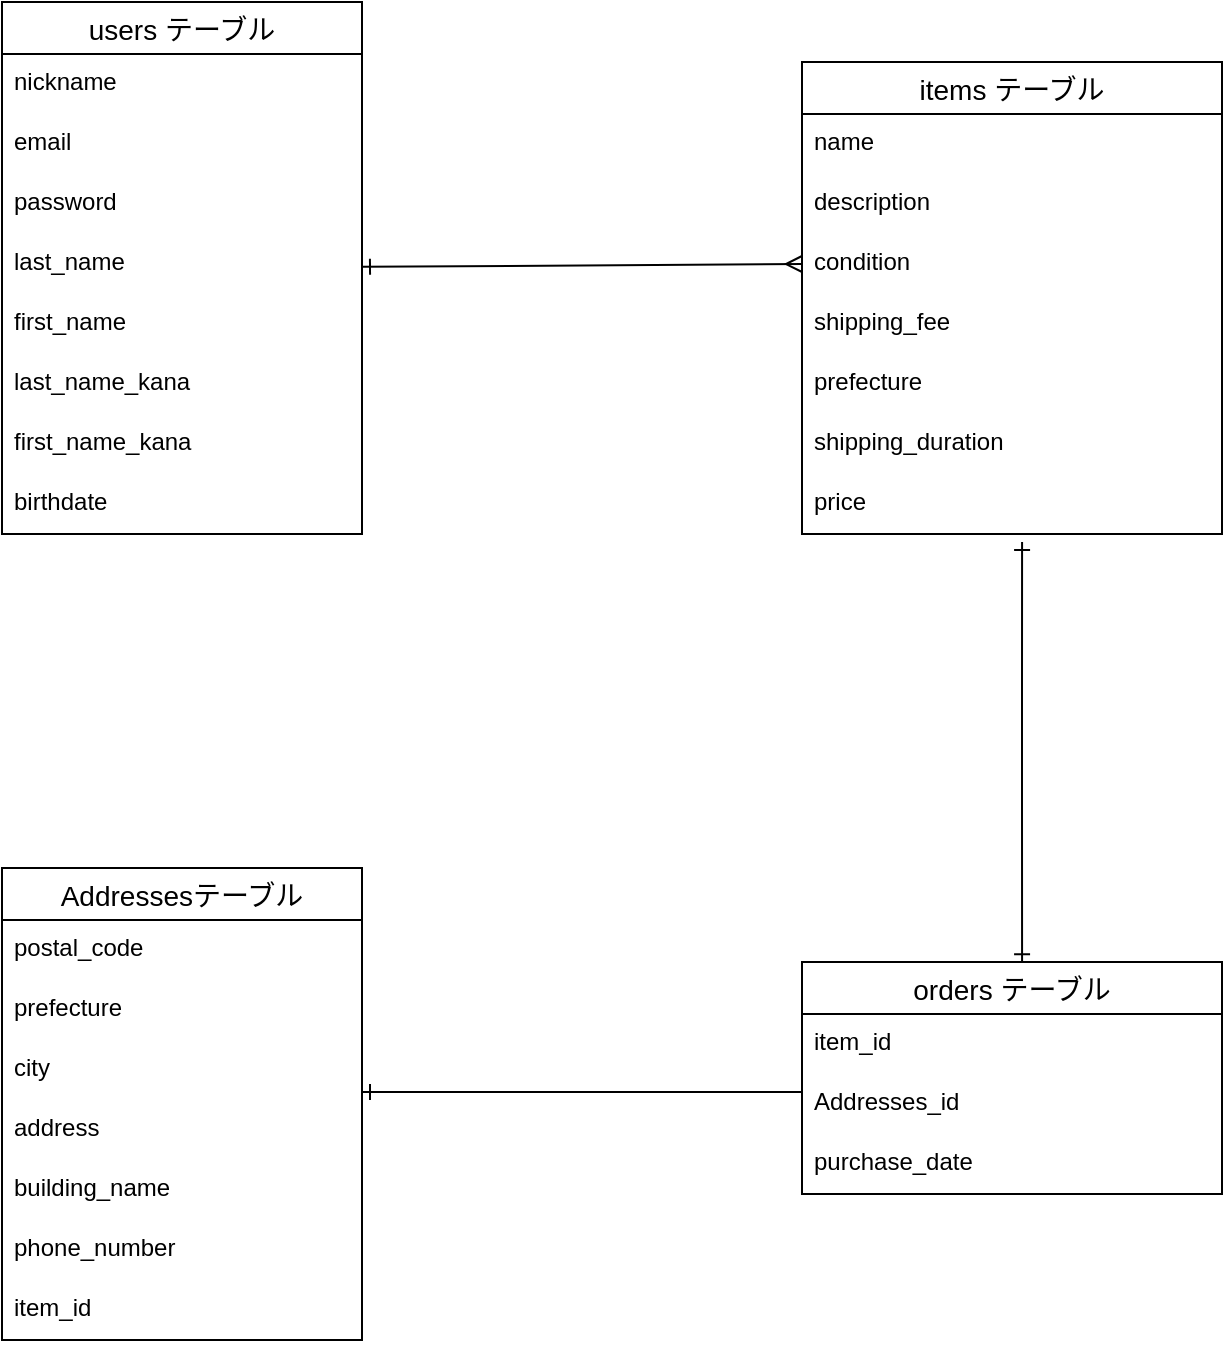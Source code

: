 <mxfile>
    <diagram id="z_zY_0N-MZe1WXoZ14JC" name="ページ1">
        <mxGraphModel dx="771" dy="926" grid="1" gridSize="10" guides="1" tooltips="1" connect="1" arrows="1" fold="1" page="1" pageScale="1" pageWidth="827" pageHeight="1169" math="0" shadow="0">
            <root>
                <mxCell id="0"/>
                <mxCell id="1" parent="0"/>
                <mxCell id="P7BpGJGPe-Lmx-WfWaYg-53" value="users テーブル" style="swimlane;fontStyle=0;childLayout=stackLayout;horizontal=1;startSize=26;horizontalStack=0;resizeParent=1;resizeParentMax=0;resizeLast=0;collapsible=1;marginBottom=0;align=center;fontSize=14;sketch=0;hachureGap=4;jiggle=2;curveFitting=1;fontFamily=Helvetica;" parent="1" vertex="1">
                    <mxGeometry x="40" y="10" width="180" height="266" as="geometry"/>
                </mxCell>
                <mxCell id="P7BpGJGPe-Lmx-WfWaYg-54" value="nickname" style="text;strokeColor=none;fillColor=none;spacingLeft=4;spacingRight=4;overflow=hidden;rotatable=0;points=[[0,0.5],[1,0.5]];portConstraint=eastwest;fontSize=12;sketch=0;hachureGap=4;jiggle=2;curveFitting=1;fontFamily=Helvetica;" parent="P7BpGJGPe-Lmx-WfWaYg-53" vertex="1">
                    <mxGeometry y="26" width="180" height="30" as="geometry"/>
                </mxCell>
                <mxCell id="P7BpGJGPe-Lmx-WfWaYg-69" value="email" style="text;strokeColor=none;fillColor=none;spacingLeft=4;spacingRight=4;overflow=hidden;rotatable=0;points=[[0,0.5],[1,0.5]];portConstraint=eastwest;fontSize=12;sketch=0;hachureGap=4;jiggle=2;curveFitting=1;fontFamily=Helvetica;" parent="P7BpGJGPe-Lmx-WfWaYg-53" vertex="1">
                    <mxGeometry y="56" width="180" height="30" as="geometry"/>
                </mxCell>
                <mxCell id="P7BpGJGPe-Lmx-WfWaYg-70" value="password" style="text;strokeColor=none;fillColor=none;spacingLeft=4;spacingRight=4;overflow=hidden;rotatable=0;points=[[0,0.5],[1,0.5]];portConstraint=eastwest;fontSize=12;sketch=0;hachureGap=4;jiggle=2;curveFitting=1;fontFamily=Helvetica;" parent="P7BpGJGPe-Lmx-WfWaYg-53" vertex="1">
                    <mxGeometry y="86" width="180" height="30" as="geometry"/>
                </mxCell>
                <mxCell id="P7BpGJGPe-Lmx-WfWaYg-72" value="last_name " style="text;strokeColor=none;fillColor=none;spacingLeft=4;spacingRight=4;overflow=hidden;rotatable=0;points=[[0,0.5],[1,0.5]];portConstraint=eastwest;fontSize=12;sketch=0;hachureGap=4;jiggle=2;curveFitting=1;fontFamily=Helvetica;" parent="P7BpGJGPe-Lmx-WfWaYg-53" vertex="1">
                    <mxGeometry y="116" width="180" height="30" as="geometry"/>
                </mxCell>
                <mxCell id="51" value="first_name" style="text;strokeColor=none;fillColor=none;spacingLeft=4;spacingRight=4;overflow=hidden;rotatable=0;points=[[0,0.5],[1,0.5]];portConstraint=eastwest;fontSize=12;sketch=0;hachureGap=4;jiggle=2;curveFitting=1;fontFamily=Helvetica;" vertex="1" parent="P7BpGJGPe-Lmx-WfWaYg-53">
                    <mxGeometry y="146" width="180" height="30" as="geometry"/>
                </mxCell>
                <mxCell id="P7BpGJGPe-Lmx-WfWaYg-75" value="last_name_kana" style="text;strokeColor=none;fillColor=none;spacingLeft=4;spacingRight=4;overflow=hidden;rotatable=0;points=[[0,0.5],[1,0.5]];portConstraint=eastwest;fontSize=12;sketch=0;hachureGap=4;jiggle=2;curveFitting=1;fontFamily=Helvetica;" parent="P7BpGJGPe-Lmx-WfWaYg-53" vertex="1">
                    <mxGeometry y="176" width="180" height="30" as="geometry"/>
                </mxCell>
                <mxCell id="50" value="first_name_kana " style="text;strokeColor=none;fillColor=none;spacingLeft=4;spacingRight=4;overflow=hidden;rotatable=0;points=[[0,0.5],[1,0.5]];portConstraint=eastwest;fontSize=12;sketch=0;hachureGap=4;jiggle=2;curveFitting=1;fontFamily=Helvetica;" vertex="1" parent="P7BpGJGPe-Lmx-WfWaYg-53">
                    <mxGeometry y="206" width="180" height="30" as="geometry"/>
                </mxCell>
                <mxCell id="P7BpGJGPe-Lmx-WfWaYg-74" value="birthdate" style="text;strokeColor=none;fillColor=none;spacingLeft=4;spacingRight=4;overflow=hidden;rotatable=0;points=[[0,0.5],[1,0.5]];portConstraint=eastwest;fontSize=12;sketch=0;hachureGap=4;jiggle=2;curveFitting=1;fontFamily=Helvetica;" parent="P7BpGJGPe-Lmx-WfWaYg-53" vertex="1">
                    <mxGeometry y="236" width="180" height="30" as="geometry"/>
                </mxCell>
                <mxCell id="P7BpGJGPe-Lmx-WfWaYg-85" value="items テーブル" style="swimlane;fontStyle=0;childLayout=stackLayout;horizontal=1;startSize=26;horizontalStack=0;resizeParent=1;resizeParentMax=0;resizeLast=0;collapsible=1;marginBottom=0;align=center;fontSize=14;sketch=0;hachureGap=4;jiggle=2;curveFitting=1;fontFamily=Helvetica;" parent="1" vertex="1">
                    <mxGeometry x="440" y="40" width="210" height="236" as="geometry"/>
                </mxCell>
                <mxCell id="P7BpGJGPe-Lmx-WfWaYg-87" value="name" style="text;strokeColor=none;fillColor=none;spacingLeft=4;spacingRight=4;overflow=hidden;rotatable=0;points=[[0,0.5],[1,0.5]];portConstraint=eastwest;fontSize=12;sketch=0;hachureGap=4;jiggle=2;curveFitting=1;fontFamily=Helvetica;" parent="P7BpGJGPe-Lmx-WfWaYg-85" vertex="1">
                    <mxGeometry y="26" width="210" height="30" as="geometry"/>
                </mxCell>
                <mxCell id="P7BpGJGPe-Lmx-WfWaYg-88" value="description" style="text;strokeColor=none;fillColor=none;spacingLeft=4;spacingRight=4;overflow=hidden;rotatable=0;points=[[0,0.5],[1,0.5]];portConstraint=eastwest;fontSize=12;sketch=0;hachureGap=4;jiggle=2;curveFitting=1;fontFamily=Helvetica;" parent="P7BpGJGPe-Lmx-WfWaYg-85" vertex="1">
                    <mxGeometry y="56" width="210" height="30" as="geometry"/>
                </mxCell>
                <mxCell id="P7BpGJGPe-Lmx-WfWaYg-89" value="condition" style="text;strokeColor=none;fillColor=none;spacingLeft=4;spacingRight=4;overflow=hidden;rotatable=0;points=[[0,0.5],[1,0.5]];portConstraint=eastwest;fontSize=12;sketch=0;hachureGap=4;jiggle=2;curveFitting=1;fontFamily=Helvetica;" parent="P7BpGJGPe-Lmx-WfWaYg-85" vertex="1">
                    <mxGeometry y="86" width="210" height="30" as="geometry"/>
                </mxCell>
                <mxCell id="P7BpGJGPe-Lmx-WfWaYg-90" value="shipping_fee" style="text;strokeColor=none;fillColor=none;spacingLeft=4;spacingRight=4;overflow=hidden;rotatable=0;points=[[0,0.5],[1,0.5]];portConstraint=eastwest;fontSize=12;sketch=0;hachureGap=4;jiggle=2;curveFitting=1;fontFamily=Helvetica;" parent="P7BpGJGPe-Lmx-WfWaYg-85" vertex="1">
                    <mxGeometry y="116" width="210" height="30" as="geometry"/>
                </mxCell>
                <mxCell id="P7BpGJGPe-Lmx-WfWaYg-91" value="prefecture" style="text;strokeColor=none;fillColor=none;spacingLeft=4;spacingRight=4;overflow=hidden;rotatable=0;points=[[0,0.5],[1,0.5]];portConstraint=eastwest;fontSize=12;sketch=0;hachureGap=4;jiggle=2;curveFitting=1;fontFamily=Helvetica;" parent="P7BpGJGPe-Lmx-WfWaYg-85" vertex="1">
                    <mxGeometry y="146" width="210" height="30" as="geometry"/>
                </mxCell>
                <mxCell id="P7BpGJGPe-Lmx-WfWaYg-92" value="shipping_duration" style="text;strokeColor=none;fillColor=none;spacingLeft=4;spacingRight=4;overflow=hidden;rotatable=0;points=[[0,0.5],[1,0.5]];portConstraint=eastwest;fontSize=12;sketch=0;hachureGap=4;jiggle=2;curveFitting=1;fontFamily=Helvetica;" parent="P7BpGJGPe-Lmx-WfWaYg-85" vertex="1">
                    <mxGeometry y="176" width="210" height="30" as="geometry"/>
                </mxCell>
                <mxCell id="P7BpGJGPe-Lmx-WfWaYg-94" value="price" style="text;strokeColor=none;fillColor=none;spacingLeft=4;spacingRight=4;overflow=hidden;rotatable=0;points=[[0,0.5],[1,0.5]];portConstraint=eastwest;fontSize=12;sketch=0;hachureGap=4;jiggle=2;curveFitting=1;fontFamily=Helvetica;" parent="P7BpGJGPe-Lmx-WfWaYg-85" vertex="1">
                    <mxGeometry y="206" width="210" height="30" as="geometry"/>
                </mxCell>
                <mxCell id="P7BpGJGPe-Lmx-WfWaYg-112" value="orders テーブル" style="swimlane;fontStyle=0;childLayout=stackLayout;horizontal=1;startSize=26;horizontalStack=0;resizeParent=1;resizeParentMax=0;resizeLast=0;collapsible=1;marginBottom=0;align=center;fontSize=14;sketch=0;hachureGap=4;jiggle=2;curveFitting=1;fontFamily=Helvetica;" parent="1" vertex="1">
                    <mxGeometry x="440" y="490" width="210" height="116" as="geometry"/>
                </mxCell>
                <mxCell id="P7BpGJGPe-Lmx-WfWaYg-115" value="item_id" style="text;strokeColor=none;fillColor=none;spacingLeft=4;spacingRight=4;overflow=hidden;rotatable=0;points=[[0,0.5],[1,0.5]];portConstraint=eastwest;fontSize=12;sketch=0;hachureGap=4;jiggle=2;curveFitting=1;fontFamily=Helvetica;" parent="P7BpGJGPe-Lmx-WfWaYg-112" vertex="1">
                    <mxGeometry y="26" width="210" height="30" as="geometry"/>
                </mxCell>
                <mxCell id="P7BpGJGPe-Lmx-WfWaYg-124" value="Addresses_id" style="text;strokeColor=none;fillColor=none;spacingLeft=4;spacingRight=4;overflow=hidden;rotatable=0;points=[[0,0.5],[1,0.5]];portConstraint=eastwest;fontSize=12;sketch=0;hachureGap=4;jiggle=2;curveFitting=1;fontFamily=Helvetica;" parent="P7BpGJGPe-Lmx-WfWaYg-112" vertex="1">
                    <mxGeometry y="56" width="210" height="30" as="geometry"/>
                </mxCell>
                <mxCell id="P7BpGJGPe-Lmx-WfWaYg-123" value="purchase_date" style="text;strokeColor=none;fillColor=none;spacingLeft=4;spacingRight=4;overflow=hidden;rotatable=0;points=[[0,0.5],[1,0.5]];portConstraint=eastwest;fontSize=12;sketch=0;hachureGap=4;jiggle=2;curveFitting=1;fontFamily=Helvetica;" parent="P7BpGJGPe-Lmx-WfWaYg-112" vertex="1">
                    <mxGeometry y="86" width="210" height="30" as="geometry"/>
                </mxCell>
                <mxCell id="P7BpGJGPe-Lmx-WfWaYg-127" style="edgeStyle=none;hachureGap=4;html=1;fontFamily=Helvetica;fontSize=16;endArrow=ERone;endFill=0;startArrow=ERmany;startFill=0;exitX=0;exitY=0.5;exitDx=0;exitDy=0;" parent="1" target="P7BpGJGPe-Lmx-WfWaYg-53" edge="1" source="P7BpGJGPe-Lmx-WfWaYg-89">
                    <mxGeometry relative="1" as="geometry">
                        <mxPoint x="330" y="143" as="sourcePoint"/>
                    </mxGeometry>
                </mxCell>
                <mxCell id="P7BpGJGPe-Lmx-WfWaYg-135" value="" style="endArrow=ERone;html=1;rounded=0;sketch=0;hachureGap=4;jiggle=2;curveFitting=1;fontFamily=Helvetica;fontSize=16;endFill=0;startArrow=ERone;startFill=0;exitX=0.524;exitY=0.001;exitDx=0;exitDy=0;exitPerimeter=0;entryX=0.524;entryY=1.133;entryDx=0;entryDy=0;entryPerimeter=0;" parent="1" source="P7BpGJGPe-Lmx-WfWaYg-112" target="P7BpGJGPe-Lmx-WfWaYg-94" edge="1">
                    <mxGeometry relative="1" as="geometry">
                        <mxPoint x="530" y="390" as="sourcePoint"/>
                        <mxPoint x="550" y="310" as="targetPoint"/>
                        <Array as="points">
                            <mxPoint x="550" y="410"/>
                            <mxPoint x="550" y="380"/>
                            <mxPoint x="550" y="350"/>
                        </Array>
                    </mxGeometry>
                </mxCell>
                <mxCell id="13" style="edgeStyle=none;hachureGap=4;html=1;fontFamily=Helvetica;fontSize=16;endArrow=ERone;endFill=0;" edge="1" parent="1">
                    <mxGeometry relative="1" as="geometry">
                        <mxPoint x="330" y="555" as="sourcePoint"/>
                        <mxPoint x="220" y="555" as="targetPoint"/>
                    </mxGeometry>
                </mxCell>
                <mxCell id="14" value="" style="line;strokeWidth=1;rotatable=0;dashed=0;labelPosition=right;align=left;verticalAlign=middle;spacingTop=0;spacingLeft=6;points=[];portConstraint=eastwest;sketch=0;hachureGap=4;jiggle=2;curveFitting=1;fontFamily=Helvetica;fontSize=20;" vertex="1" parent="1">
                    <mxGeometry x="330" y="550" width="110" height="10" as="geometry"/>
                </mxCell>
                <mxCell id="42" value="Addressesテーブル" style="swimlane;fontStyle=0;childLayout=stackLayout;horizontal=1;startSize=26;horizontalStack=0;resizeParent=1;resizeParentMax=0;resizeLast=0;collapsible=1;marginBottom=0;align=center;fontSize=14;sketch=0;hachureGap=4;jiggle=2;curveFitting=1;fontFamily=Helvetica;" vertex="1" parent="1">
                    <mxGeometry x="40" y="443" width="180" height="236" as="geometry"/>
                </mxCell>
                <mxCell id="43" value="postal_code" style="text;strokeColor=none;fillColor=none;spacingLeft=4;spacingRight=4;overflow=hidden;rotatable=0;points=[[0,0.5],[1,0.5]];portConstraint=eastwest;fontSize=12;sketch=0;hachureGap=4;jiggle=2;curveFitting=1;fontFamily=Helvetica;" vertex="1" parent="42">
                    <mxGeometry y="26" width="180" height="30" as="geometry"/>
                </mxCell>
                <mxCell id="44" value="prefecture" style="text;strokeColor=none;fillColor=none;spacingLeft=4;spacingRight=4;overflow=hidden;rotatable=0;points=[[0,0.5],[1,0.5]];portConstraint=eastwest;fontSize=12;sketch=0;hachureGap=4;jiggle=2;curveFitting=1;fontFamily=Helvetica;" vertex="1" parent="42">
                    <mxGeometry y="56" width="180" height="30" as="geometry"/>
                </mxCell>
                <mxCell id="45" value="city" style="text;strokeColor=none;fillColor=none;spacingLeft=4;spacingRight=4;overflow=hidden;rotatable=0;points=[[0,0.5],[1,0.5]];portConstraint=eastwest;fontSize=12;sketch=0;hachureGap=4;jiggle=2;curveFitting=1;fontFamily=Helvetica;" vertex="1" parent="42">
                    <mxGeometry y="86" width="180" height="30" as="geometry"/>
                </mxCell>
                <mxCell id="46" value="address" style="text;strokeColor=none;fillColor=none;spacingLeft=4;spacingRight=4;overflow=hidden;rotatable=0;points=[[0,0.5],[1,0.5]];portConstraint=eastwest;fontSize=12;sketch=0;hachureGap=4;jiggle=2;curveFitting=1;fontFamily=Helvetica;" vertex="1" parent="42">
                    <mxGeometry y="116" width="180" height="30" as="geometry"/>
                </mxCell>
                <mxCell id="47" value="building_name" style="text;strokeColor=none;fillColor=none;spacingLeft=4;spacingRight=4;overflow=hidden;rotatable=0;points=[[0,0.5],[1,0.5]];portConstraint=eastwest;fontSize=12;sketch=0;hachureGap=4;jiggle=2;curveFitting=1;fontFamily=Helvetica;" vertex="1" parent="42">
                    <mxGeometry y="146" width="180" height="30" as="geometry"/>
                </mxCell>
                <mxCell id="48" value="phone_number" style="text;strokeColor=none;fillColor=none;spacingLeft=4;spacingRight=4;overflow=hidden;rotatable=0;points=[[0,0.5],[1,0.5]];portConstraint=eastwest;fontSize=12;sketch=0;hachureGap=4;jiggle=2;curveFitting=1;fontFamily=Helvetica;" vertex="1" parent="42">
                    <mxGeometry y="176" width="180" height="30" as="geometry"/>
                </mxCell>
                <mxCell id="49" value="item_id" style="text;strokeColor=none;fillColor=none;spacingLeft=4;spacingRight=4;overflow=hidden;rotatable=0;points=[[0,0.5],[1,0.5]];portConstraint=eastwest;fontSize=12;hachureGap=4;fontFamily=Helvetica;" vertex="1" parent="42">
                    <mxGeometry y="206" width="180" height="30" as="geometry"/>
                </mxCell>
            </root>
        </mxGraphModel>
    </diagram>
</mxfile>